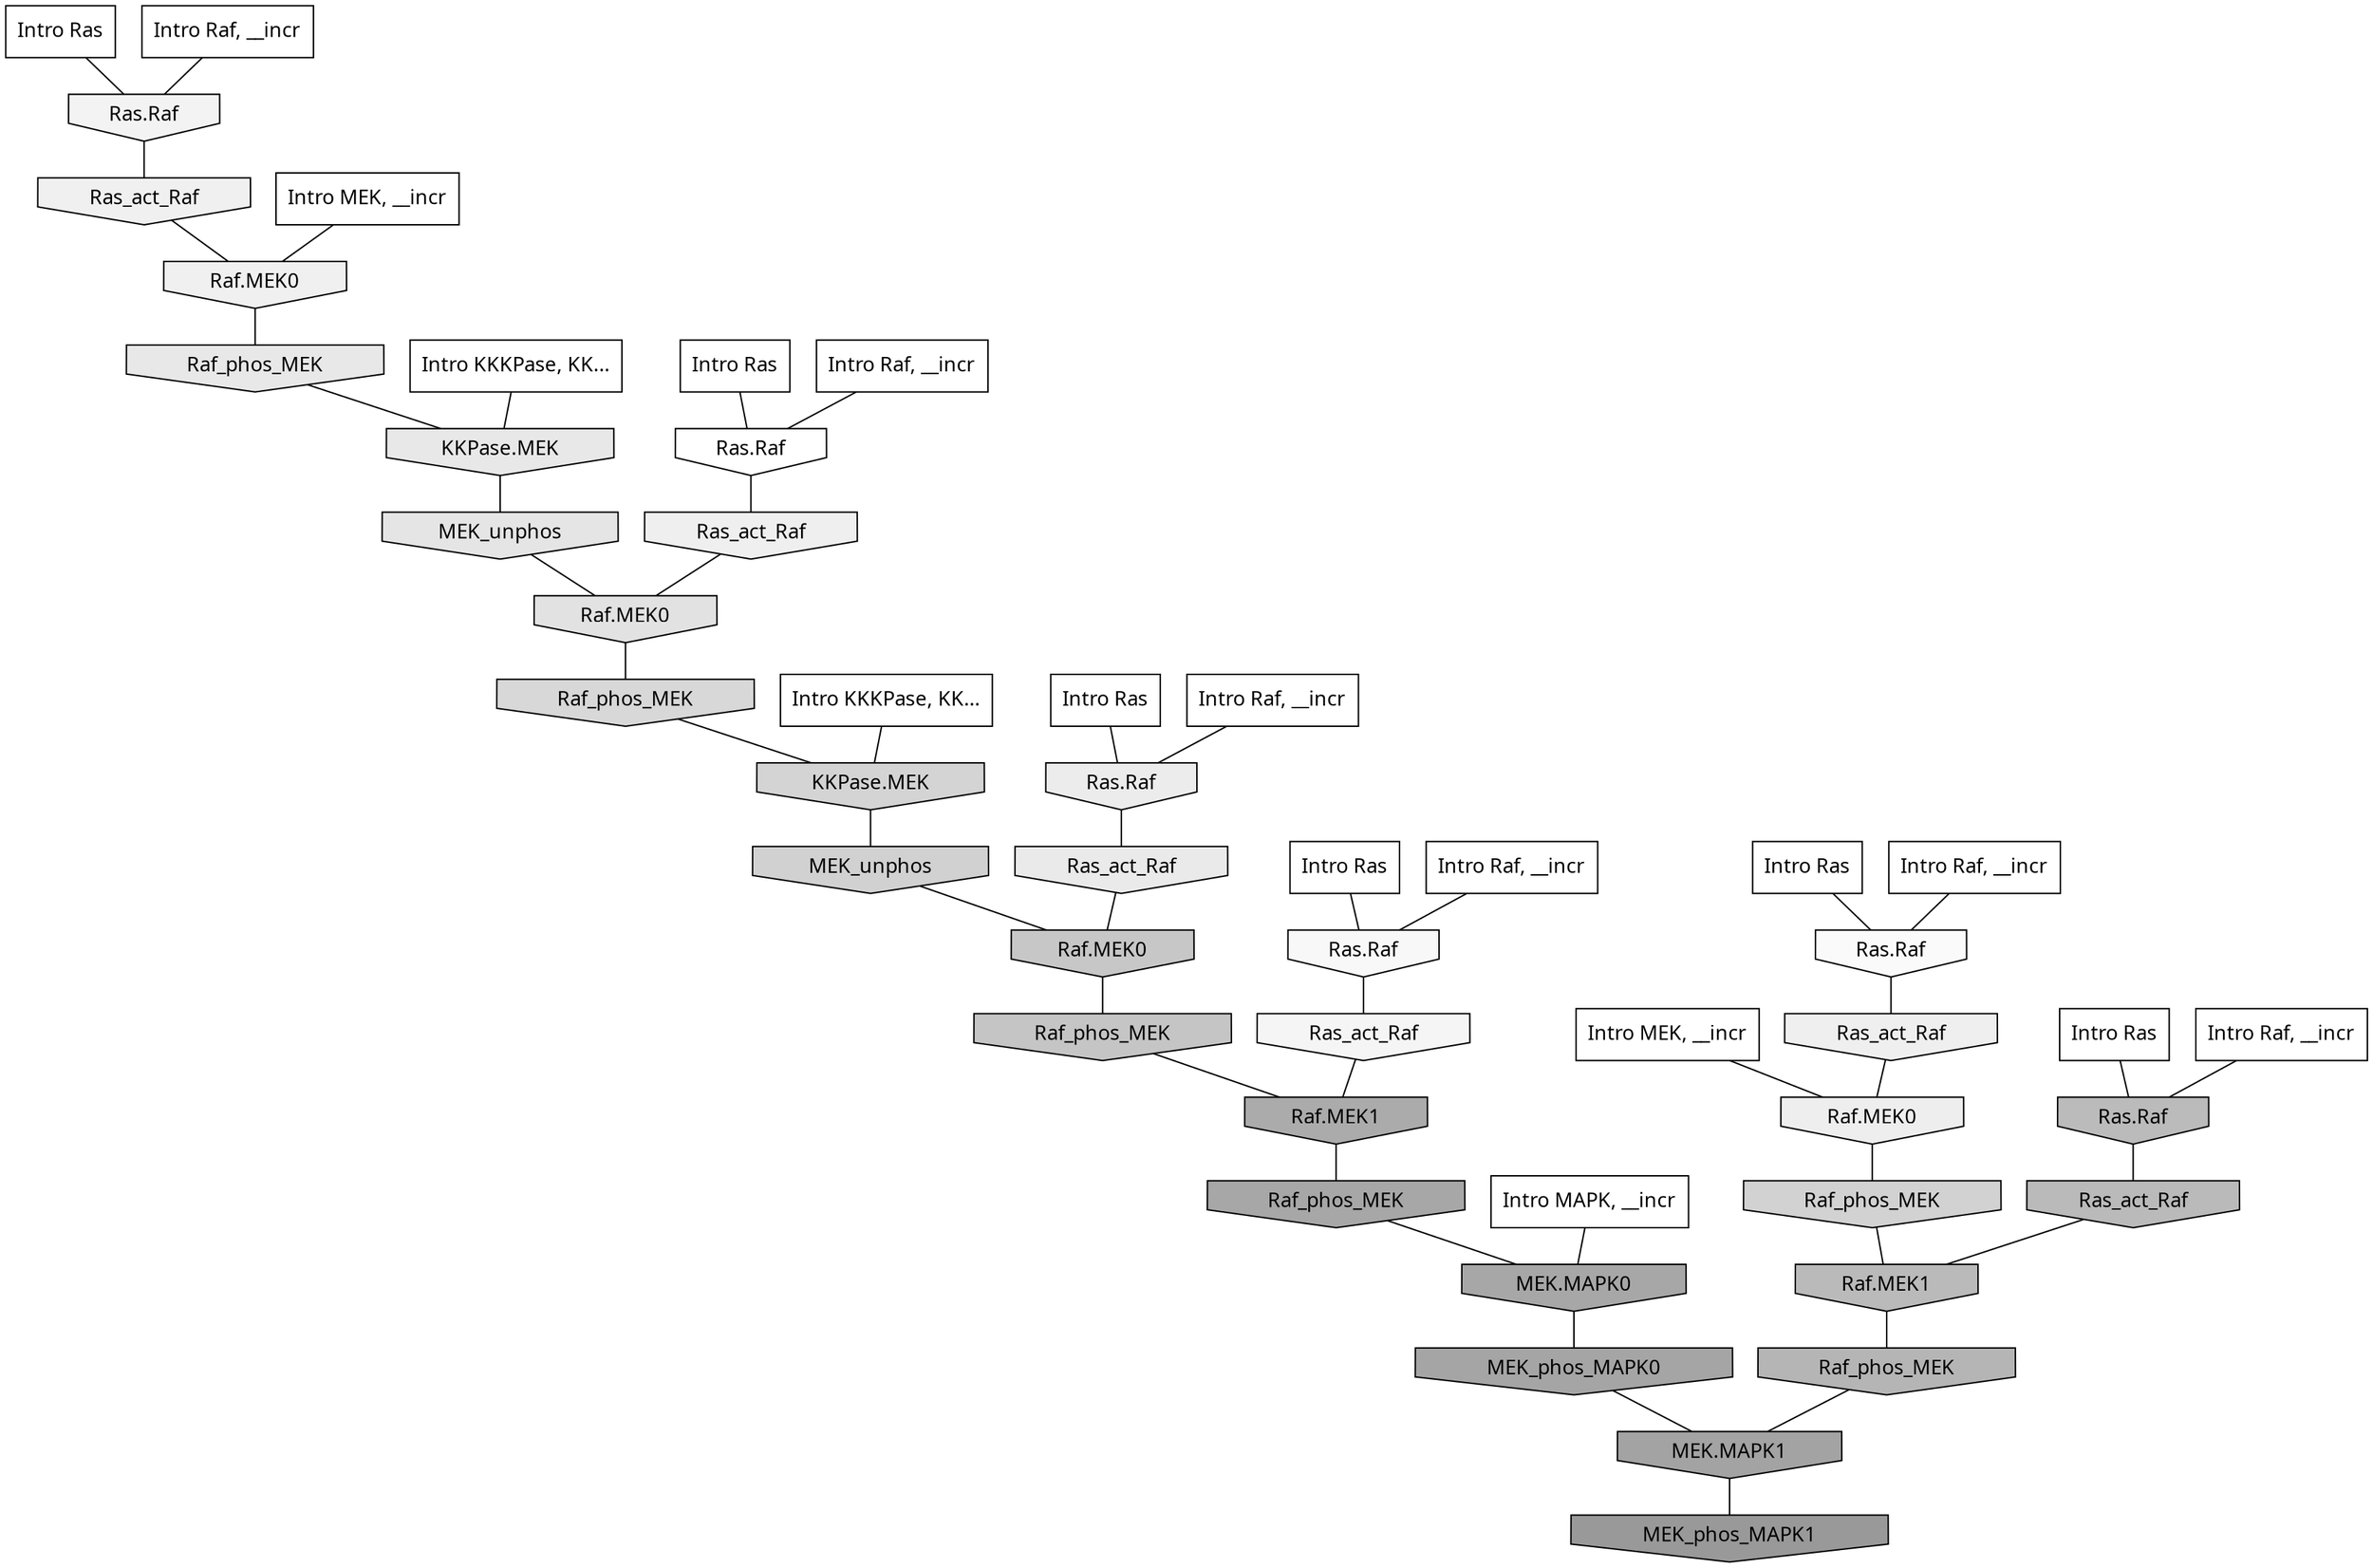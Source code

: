 digraph G{
  rankdir="TB";
  ranksep=0.30;
  node [fontname="CMU Serif"];
  edge [fontname="CMU Serif"];
  
  3 [label="Intro Ras", shape=rectangle, style=filled, fillcolor="0.000 0.000 1.000"]
  
  28 [label="Intro Ras", shape=rectangle, style=filled, fillcolor="0.000 0.000 1.000"]
  
  30 [label="Intro Ras", shape=rectangle, style=filled, fillcolor="0.000 0.000 1.000"]
  
  83 [label="Intro Ras", shape=rectangle, style=filled, fillcolor="0.000 0.000 1.000"]
  
  90 [label="Intro Ras", shape=rectangle, style=filled, fillcolor="0.000 0.000 1.000"]
  
  99 [label="Intro Ras", shape=rectangle, style=filled, fillcolor="0.000 0.000 1.000"]
  
  210 [label="Intro Raf, __incr", shape=rectangle, style=filled, fillcolor="0.000 0.000 1.000"]
  
  315 [label="Intro Raf, __incr", shape=rectangle, style=filled, fillcolor="0.000 0.000 1.000"]
  
  578 [label="Intro Raf, __incr", shape=rectangle, style=filled, fillcolor="0.000 0.000 1.000"]
  
  709 [label="Intro Raf, __incr", shape=rectangle, style=filled, fillcolor="0.000 0.000 1.000"]
  
  721 [label="Intro Raf, __incr", shape=rectangle, style=filled, fillcolor="0.000 0.000 1.000"]
  
  782 [label="Intro Raf, __incr", shape=rectangle, style=filled, fillcolor="0.000 0.000 1.000"]
  
  1340 [label="Intro MEK, __incr", shape=rectangle, style=filled, fillcolor="0.000 0.000 1.000"]
  
  2054 [label="Intro MEK, __incr", shape=rectangle, style=filled, fillcolor="0.000 0.000 1.000"]
  
  3084 [label="Intro MAPK, __incr", shape=rectangle, style=filled, fillcolor="0.000 0.000 1.000"]
  
  3104 [label="Intro KKKPase, KK...", shape=rectangle, style=filled, fillcolor="0.000 0.000 1.000"]
  
  3127 [label="Intro KKKPase, KK...", shape=rectangle, style=filled, fillcolor="0.000 0.000 1.000"]
  
  3247 [label="Ras.Raf", shape=invhouse, style=filled, fillcolor="0.000 0.000 1.000"]
  
  3466 [label="Ras.Raf", shape=invhouse, style=filled, fillcolor="0.000 0.000 0.977"]
  
  3511 [label="Ras.Raf", shape=invhouse, style=filled, fillcolor="0.000 0.000 0.970"]
  
  3631 [label="Ras_act_Raf", shape=invhouse, style=filled, fillcolor="0.000 0.000 0.958"]
  
  3709 [label="Ras.Raf", shape=invhouse, style=filled, fillcolor="0.000 0.000 0.950"]
  
  3832 [label="Ras_act_Raf", shape=invhouse, style=filled, fillcolor="0.000 0.000 0.941"]
  
  3835 [label="Raf.MEK0", shape=invhouse, style=filled, fillcolor="0.000 0.000 0.941"]
  
  3936 [label="Ras_act_Raf", shape=invhouse, style=filled, fillcolor="0.000 0.000 0.935"]
  
  3954 [label="Ras_act_Raf", shape=invhouse, style=filled, fillcolor="0.000 0.000 0.934"]
  
  4019 [label="Raf.MEK0", shape=invhouse, style=filled, fillcolor="0.000 0.000 0.931"]
  
  4154 [label="Ras.Raf", shape=invhouse, style=filled, fillcolor="0.000 0.000 0.922"]
  
  4228 [label="Ras_act_Raf", shape=invhouse, style=filled, fillcolor="0.000 0.000 0.917"]
  
  4355 [label="Raf_phos_MEK", shape=invhouse, style=filled, fillcolor="0.000 0.000 0.908"]
  
  4386 [label="KKPase.MEK", shape=invhouse, style=filled, fillcolor="0.000 0.000 0.907"]
  
  4545 [label="MEK_unphos", shape=invhouse, style=filled, fillcolor="0.000 0.000 0.897"]
  
  4800 [label="Raf.MEK0", shape=invhouse, style=filled, fillcolor="0.000 0.000 0.883"]
  
  5523 [label="Raf_phos_MEK", shape=invhouse, style=filled, fillcolor="0.000 0.000 0.844"]
  
  5819 [label="KKPase.MEK", shape=invhouse, style=filled, fillcolor="0.000 0.000 0.829"]
  
  5990 [label="Raf_phos_MEK", shape=invhouse, style=filled, fillcolor="0.000 0.000 0.821"]
  
  6049 [label="MEK_unphos", shape=invhouse, style=filled, fillcolor="0.000 0.000 0.818"]
  
  7180 [label="Raf.MEK0", shape=invhouse, style=filled, fillcolor="0.000 0.000 0.778"]
  
  7327 [label="Raf_phos_MEK", shape=invhouse, style=filled, fillcolor="0.000 0.000 0.773"]
  
  8714 [label="Ras.Raf", shape=invhouse, style=filled, fillcolor="0.000 0.000 0.734"]
  
  8872 [label="Ras_act_Raf", shape=invhouse, style=filled, fillcolor="0.000 0.000 0.729"]
  
  8880 [label="Raf.MEK1", shape=invhouse, style=filled, fillcolor="0.000 0.000 0.729"]
  
  9853 [label="Raf_phos_MEK", shape=invhouse, style=filled, fillcolor="0.000 0.000 0.708"]
  
  11925 [label="Raf.MEK1", shape=invhouse, style=filled, fillcolor="0.000 0.000 0.670"]
  
  13097 [label="Raf_phos_MEK", shape=invhouse, style=filled, fillcolor="0.000 0.000 0.653"]
  
  13099 [label="MEK.MAPK0", shape=invhouse, style=filled, fillcolor="0.000 0.000 0.653"]
  
  13618 [label="MEK_phos_MAPK0", shape=invhouse, style=filled, fillcolor="0.000 0.000 0.645"]
  
  14289 [label="MEK.MAPK1", shape=invhouse, style=filled, fillcolor="0.000 0.000 0.637"]
  
  16526 [label="MEK_phos_MAPK1", shape=invhouse, style=filled, fillcolor="0.000 0.000 0.600"]
  
  
  14289 -> 16526 [dir=none, color="0.000 0.000 0.000"] 
  13618 -> 14289 [dir=none, color="0.000 0.000 0.000"] 
  13099 -> 13618 [dir=none, color="0.000 0.000 0.000"] 
  13097 -> 13099 [dir=none, color="0.000 0.000 0.000"] 
  11925 -> 13097 [dir=none, color="0.000 0.000 0.000"] 
  9853 -> 14289 [dir=none, color="0.000 0.000 0.000"] 
  8880 -> 9853 [dir=none, color="0.000 0.000 0.000"] 
  8872 -> 8880 [dir=none, color="0.000 0.000 0.000"] 
  8714 -> 8872 [dir=none, color="0.000 0.000 0.000"] 
  7327 -> 11925 [dir=none, color="0.000 0.000 0.000"] 
  7180 -> 7327 [dir=none, color="0.000 0.000 0.000"] 
  6049 -> 7180 [dir=none, color="0.000 0.000 0.000"] 
  5990 -> 8880 [dir=none, color="0.000 0.000 0.000"] 
  5819 -> 6049 [dir=none, color="0.000 0.000 0.000"] 
  5523 -> 5819 [dir=none, color="0.000 0.000 0.000"] 
  4800 -> 5523 [dir=none, color="0.000 0.000 0.000"] 
  4545 -> 4800 [dir=none, color="0.000 0.000 0.000"] 
  4386 -> 4545 [dir=none, color="0.000 0.000 0.000"] 
  4355 -> 4386 [dir=none, color="0.000 0.000 0.000"] 
  4228 -> 7180 [dir=none, color="0.000 0.000 0.000"] 
  4154 -> 4228 [dir=none, color="0.000 0.000 0.000"] 
  4019 -> 5990 [dir=none, color="0.000 0.000 0.000"] 
  3954 -> 4800 [dir=none, color="0.000 0.000 0.000"] 
  3936 -> 4019 [dir=none, color="0.000 0.000 0.000"] 
  3835 -> 4355 [dir=none, color="0.000 0.000 0.000"] 
  3832 -> 3835 [dir=none, color="0.000 0.000 0.000"] 
  3709 -> 3832 [dir=none, color="0.000 0.000 0.000"] 
  3631 -> 11925 [dir=none, color="0.000 0.000 0.000"] 
  3511 -> 3631 [dir=none, color="0.000 0.000 0.000"] 
  3466 -> 3936 [dir=none, color="0.000 0.000 0.000"] 
  3247 -> 3954 [dir=none, color="0.000 0.000 0.000"] 
  3127 -> 5819 [dir=none, color="0.000 0.000 0.000"] 
  3104 -> 4386 [dir=none, color="0.000 0.000 0.000"] 
  3084 -> 13099 [dir=none, color="0.000 0.000 0.000"] 
  2054 -> 4019 [dir=none, color="0.000 0.000 0.000"] 
  1340 -> 3835 [dir=none, color="0.000 0.000 0.000"] 
  782 -> 3247 [dir=none, color="0.000 0.000 0.000"] 
  721 -> 8714 [dir=none, color="0.000 0.000 0.000"] 
  709 -> 4154 [dir=none, color="0.000 0.000 0.000"] 
  578 -> 3709 [dir=none, color="0.000 0.000 0.000"] 
  315 -> 3511 [dir=none, color="0.000 0.000 0.000"] 
  210 -> 3466 [dir=none, color="0.000 0.000 0.000"] 
  99 -> 8714 [dir=none, color="0.000 0.000 0.000"] 
  90 -> 3466 [dir=none, color="0.000 0.000 0.000"] 
  83 -> 3247 [dir=none, color="0.000 0.000 0.000"] 
  30 -> 4154 [dir=none, color="0.000 0.000 0.000"] 
  28 -> 3511 [dir=none, color="0.000 0.000 0.000"] 
  3 -> 3709 [dir=none, color="0.000 0.000 0.000"] 
  
  }
